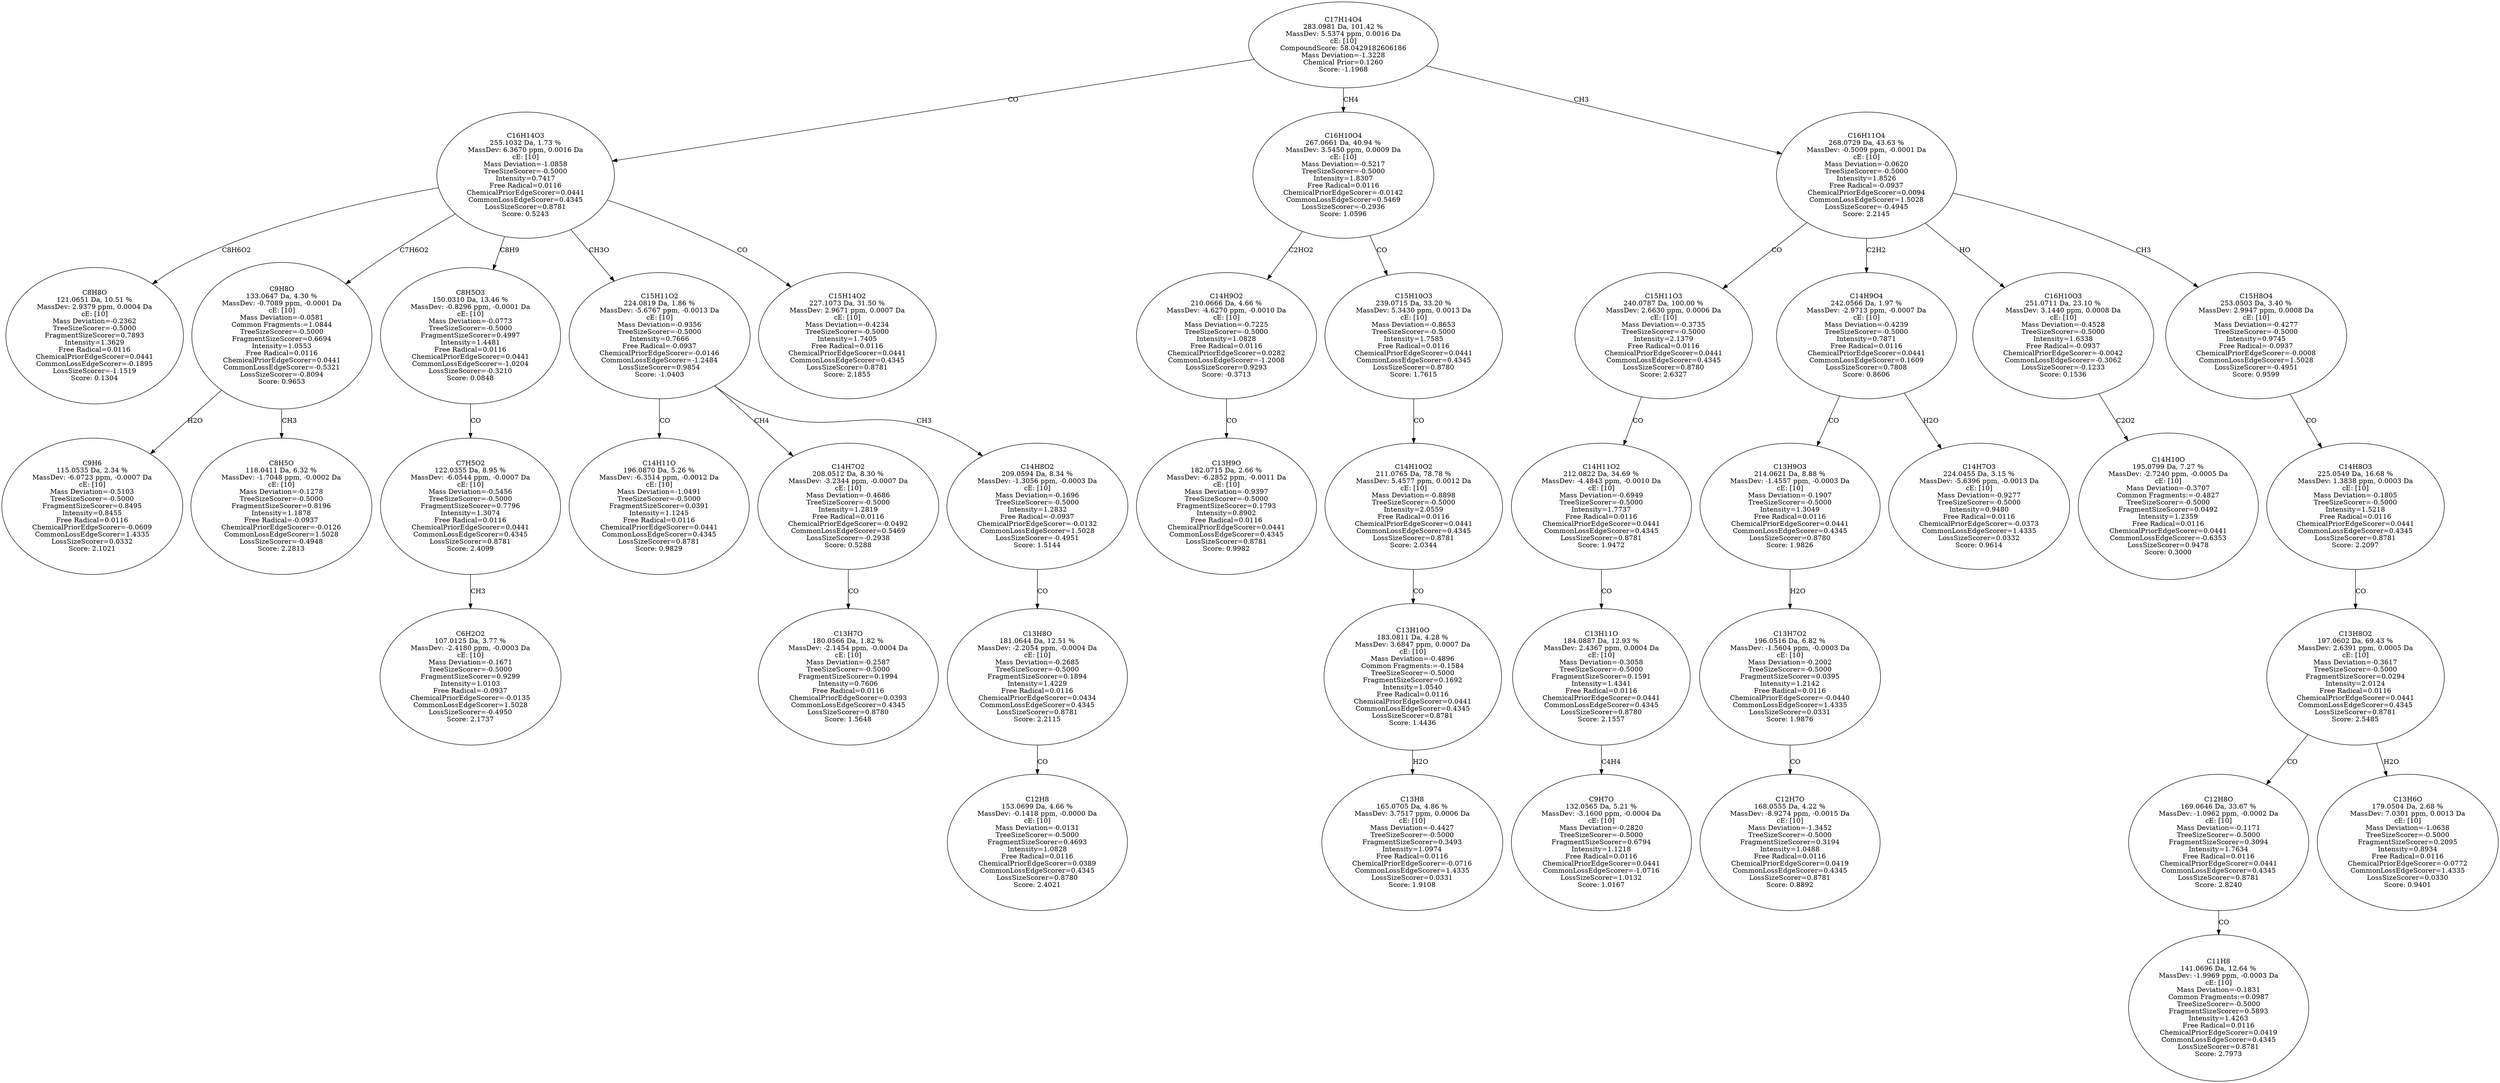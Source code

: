strict digraph {
v1 [label="C8H8O\n121.0651 Da, 10.51 %\nMassDev: 2.9379 ppm, 0.0004 Da\ncE: [10]\nMass Deviation=-0.2362\nTreeSizeScorer=-0.5000\nFragmentSizeScorer=0.7893\nIntensity=1.3629\nFree Radical=0.0116\nChemicalPriorEdgeScorer=0.0441\nCommonLossEdgeScorer=-0.1895\nLossSizeScorer=-1.1519\nScore: 0.1304"];
v2 [label="C9H6\n115.0535 Da, 2.34 %\nMassDev: -6.0723 ppm, -0.0007 Da\ncE: [10]\nMass Deviation=-0.5103\nTreeSizeScorer=-0.5000\nFragmentSizeScorer=0.8495\nIntensity=0.8455\nFree Radical=0.0116\nChemicalPriorEdgeScorer=-0.0609\nCommonLossEdgeScorer=1.4335\nLossSizeScorer=0.0332\nScore: 2.1021"];
v3 [label="C8H5O\n118.0411 Da, 6.32 %\nMassDev: -1.7048 ppm, -0.0002 Da\ncE: [10]\nMass Deviation=-0.1278\nTreeSizeScorer=-0.5000\nFragmentSizeScorer=0.8196\nIntensity=1.1878\nFree Radical=-0.0937\nChemicalPriorEdgeScorer=-0.0126\nCommonLossEdgeScorer=1.5028\nLossSizeScorer=-0.4948\nScore: 2.2813"];
v4 [label="C9H8O\n133.0647 Da, 4.30 %\nMassDev: -0.7089 ppm, -0.0001 Da\ncE: [10]\nMass Deviation=-0.0581\nCommon Fragments:=1.0844\nTreeSizeScorer=-0.5000\nFragmentSizeScorer=0.6694\nIntensity=1.0553\nFree Radical=0.0116\nChemicalPriorEdgeScorer=0.0441\nCommonLossEdgeScorer=-0.5321\nLossSizeScorer=-0.8094\nScore: 0.9653"];
v5 [label="C6H2O2\n107.0125 Da, 3.77 %\nMassDev: -2.4180 ppm, -0.0003 Da\ncE: [10]\nMass Deviation=-0.1671\nTreeSizeScorer=-0.5000\nFragmentSizeScorer=0.9299\nIntensity=1.0103\nFree Radical=-0.0937\nChemicalPriorEdgeScorer=-0.0135\nCommonLossEdgeScorer=1.5028\nLossSizeScorer=-0.4950\nScore: 2.1737"];
v6 [label="C7H5O2\n122.0355 Da, 8.95 %\nMassDev: -6.0544 ppm, -0.0007 Da\ncE: [10]\nMass Deviation=-0.5456\nTreeSizeScorer=-0.5000\nFragmentSizeScorer=0.7796\nIntensity=1.3074\nFree Radical=0.0116\nChemicalPriorEdgeScorer=0.0441\nCommonLossEdgeScorer=0.4345\nLossSizeScorer=0.8781\nScore: 2.4099"];
v7 [label="C8H5O3\n150.0310 Da, 13.46 %\nMassDev: -0.8296 ppm, -0.0001 Da\ncE: [10]\nMass Deviation=-0.0773\nTreeSizeScorer=-0.5000\nFragmentSizeScorer=0.4997\nIntensity=1.4481\nFree Radical=0.0116\nChemicalPriorEdgeScorer=0.0441\nCommonLossEdgeScorer=-1.0204\nLossSizeScorer=-0.3210\nScore: 0.0848"];
v8 [label="C14H11O\n196.0870 Da, 5.26 %\nMassDev: -6.3514 ppm, -0.0012 Da\ncE: [10]\nMass Deviation=-1.0491\nTreeSizeScorer=-0.5000\nFragmentSizeScorer=0.0391\nIntensity=1.1245\nFree Radical=0.0116\nChemicalPriorEdgeScorer=0.0441\nCommonLossEdgeScorer=0.4345\nLossSizeScorer=0.8781\nScore: 0.9829"];
v9 [label="C13H7O\n180.0566 Da, 1.82 %\nMassDev: -2.1454 ppm, -0.0004 Da\ncE: [10]\nMass Deviation=-0.2587\nTreeSizeScorer=-0.5000\nFragmentSizeScorer=0.1994\nIntensity=0.7606\nFree Radical=0.0116\nChemicalPriorEdgeScorer=0.0393\nCommonLossEdgeScorer=0.4345\nLossSizeScorer=0.8780\nScore: 1.5648"];
v10 [label="C14H7O2\n208.0512 Da, 8.30 %\nMassDev: -3.2344 ppm, -0.0007 Da\ncE: [10]\nMass Deviation=-0.4686\nTreeSizeScorer=-0.5000\nIntensity=1.2819\nFree Radical=0.0116\nChemicalPriorEdgeScorer=-0.0492\nCommonLossEdgeScorer=0.5469\nLossSizeScorer=-0.2938\nScore: 0.5288"];
v11 [label="C12H8\n153.0699 Da, 4.66 %\nMassDev: -0.1418 ppm, -0.0000 Da\ncE: [10]\nMass Deviation=-0.0131\nTreeSizeScorer=-0.5000\nFragmentSizeScorer=0.4693\nIntensity=1.0828\nFree Radical=0.0116\nChemicalPriorEdgeScorer=0.0389\nCommonLossEdgeScorer=0.4345\nLossSizeScorer=0.8780\nScore: 2.4021"];
v12 [label="C13H8O\n181.0644 Da, 12.51 %\nMassDev: -2.2054 ppm, -0.0004 Da\ncE: [10]\nMass Deviation=-0.2685\nTreeSizeScorer=-0.5000\nFragmentSizeScorer=0.1894\nIntensity=1.4229\nFree Radical=0.0116\nChemicalPriorEdgeScorer=0.0434\nCommonLossEdgeScorer=0.4345\nLossSizeScorer=0.8781\nScore: 2.2115"];
v13 [label="C14H8O2\n209.0594 Da, 8.34 %\nMassDev: -1.3056 ppm, -0.0003 Da\ncE: [10]\nMass Deviation=-0.1696\nTreeSizeScorer=-0.5000\nIntensity=1.2832\nFree Radical=-0.0937\nChemicalPriorEdgeScorer=-0.0132\nCommonLossEdgeScorer=1.5028\nLossSizeScorer=-0.4951\nScore: 1.5144"];
v14 [label="C15H11O2\n224.0819 Da, 1.86 %\nMassDev: -5.6767 ppm, -0.0013 Da\ncE: [10]\nMass Deviation=-0.9356\nTreeSizeScorer=-0.5000\nIntensity=0.7666\nFree Radical=-0.0937\nChemicalPriorEdgeScorer=-0.0146\nCommonLossEdgeScorer=-1.2484\nLossSizeScorer=0.9854\nScore: -1.0403"];
v15 [label="C15H14O2\n227.1073 Da, 31.50 %\nMassDev: 2.9671 ppm, 0.0007 Da\ncE: [10]\nMass Deviation=-0.4234\nTreeSizeScorer=-0.5000\nIntensity=1.7405\nFree Radical=0.0116\nChemicalPriorEdgeScorer=0.0441\nCommonLossEdgeScorer=0.4345\nLossSizeScorer=0.8781\nScore: 2.1855"];
v16 [label="C16H14O3\n255.1032 Da, 1.73 %\nMassDev: 6.3670 ppm, 0.0016 Da\ncE: [10]\nMass Deviation=-1.0858\nTreeSizeScorer=-0.5000\nIntensity=0.7417\nFree Radical=0.0116\nChemicalPriorEdgeScorer=0.0441\nCommonLossEdgeScorer=0.4345\nLossSizeScorer=0.8781\nScore: 0.5243"];
v17 [label="C13H9O\n182.0715 Da, 2.66 %\nMassDev: -6.2852 ppm, -0.0011 Da\ncE: [10]\nMass Deviation=-0.9397\nTreeSizeScorer=-0.5000\nFragmentSizeScorer=0.1793\nIntensity=0.8902\nFree Radical=0.0116\nChemicalPriorEdgeScorer=0.0441\nCommonLossEdgeScorer=0.4345\nLossSizeScorer=0.8781\nScore: 0.9982"];
v18 [label="C14H9O2\n210.0666 Da, 4.66 %\nMassDev: -4.6270 ppm, -0.0010 Da\ncE: [10]\nMass Deviation=-0.7225\nTreeSizeScorer=-0.5000\nIntensity=1.0828\nFree Radical=0.0116\nChemicalPriorEdgeScorer=0.0282\nCommonLossEdgeScorer=-1.2008\nLossSizeScorer=0.9293\nScore: -0.3713"];
v19 [label="C13H8\n165.0705 Da, 4.86 %\nMassDev: 3.7517 ppm, 0.0006 Da\ncE: [10]\nMass Deviation=-0.4427\nTreeSizeScorer=-0.5000\nFragmentSizeScorer=0.3493\nIntensity=1.0974\nFree Radical=0.0116\nChemicalPriorEdgeScorer=-0.0716\nCommonLossEdgeScorer=1.4335\nLossSizeScorer=0.0331\nScore: 1.9108"];
v20 [label="C13H10O\n183.0811 Da, 4.28 %\nMassDev: 3.6847 ppm, 0.0007 Da\ncE: [10]\nMass Deviation=-0.4896\nCommon Fragments:=-0.1584\nTreeSizeScorer=-0.5000\nFragmentSizeScorer=0.1692\nIntensity=1.0540\nFree Radical=0.0116\nChemicalPriorEdgeScorer=0.0441\nCommonLossEdgeScorer=0.4345\nLossSizeScorer=0.8781\nScore: 1.4436"];
v21 [label="C14H10O2\n211.0765 Da, 78.78 %\nMassDev: 5.4577 ppm, 0.0012 Da\ncE: [10]\nMass Deviation=-0.8898\nTreeSizeScorer=-0.5000\nIntensity=2.0559\nFree Radical=0.0116\nChemicalPriorEdgeScorer=0.0441\nCommonLossEdgeScorer=0.4345\nLossSizeScorer=0.8781\nScore: 2.0344"];
v22 [label="C15H10O3\n239.0715 Da, 33.20 %\nMassDev: 5.3430 ppm, 0.0013 Da\ncE: [10]\nMass Deviation=-0.8653\nTreeSizeScorer=-0.5000\nIntensity=1.7585\nFree Radical=0.0116\nChemicalPriorEdgeScorer=0.0441\nCommonLossEdgeScorer=0.4345\nLossSizeScorer=0.8780\nScore: 1.7615"];
v23 [label="C16H10O4\n267.0661 Da, 40.94 %\nMassDev: 3.5450 ppm, 0.0009 Da\ncE: [10]\nMass Deviation=-0.5217\nTreeSizeScorer=-0.5000\nIntensity=1.8307\nFree Radical=0.0116\nChemicalPriorEdgeScorer=-0.0142\nCommonLossEdgeScorer=0.5469\nLossSizeScorer=-0.2936\nScore: 1.0596"];
v24 [label="C9H7O\n132.0565 Da, 5.21 %\nMassDev: -3.1600 ppm, -0.0004 Da\ncE: [10]\nMass Deviation=-0.2820\nTreeSizeScorer=-0.5000\nFragmentSizeScorer=0.6794\nIntensity=1.1218\nFree Radical=0.0116\nChemicalPriorEdgeScorer=0.0441\nCommonLossEdgeScorer=-1.0716\nLossSizeScorer=1.0132\nScore: 1.0167"];
v25 [label="C13H11O\n184.0887 Da, 12.93 %\nMassDev: 2.4367 ppm, 0.0004 Da\ncE: [10]\nMass Deviation=-0.3058\nTreeSizeScorer=-0.5000\nFragmentSizeScorer=0.1591\nIntensity=1.4341\nFree Radical=0.0116\nChemicalPriorEdgeScorer=0.0441\nCommonLossEdgeScorer=0.4345\nLossSizeScorer=0.8780\nScore: 2.1557"];
v26 [label="C14H11O2\n212.0822 Da, 34.69 %\nMassDev: -4.4843 ppm, -0.0010 Da\ncE: [10]\nMass Deviation=-0.6949\nTreeSizeScorer=-0.5000\nIntensity=1.7737\nFree Radical=0.0116\nChemicalPriorEdgeScorer=0.0441\nCommonLossEdgeScorer=0.4345\nLossSizeScorer=0.8781\nScore: 1.9472"];
v27 [label="C15H11O3\n240.0787 Da, 100.00 %\nMassDev: 2.6630 ppm, 0.0006 Da\ncE: [10]\nMass Deviation=-0.3735\nTreeSizeScorer=-0.5000\nIntensity=2.1379\nFree Radical=0.0116\nChemicalPriorEdgeScorer=0.0441\nCommonLossEdgeScorer=0.4345\nLossSizeScorer=0.8780\nScore: 2.6327"];
v28 [label="C12H7O\n168.0555 Da, 4.22 %\nMassDev: -8.9274 ppm, -0.0015 Da\ncE: [10]\nMass Deviation=-1.3452\nTreeSizeScorer=-0.5000\nFragmentSizeScorer=0.3194\nIntensity=1.0488\nFree Radical=0.0116\nChemicalPriorEdgeScorer=0.0419\nCommonLossEdgeScorer=0.4345\nLossSizeScorer=0.8781\nScore: 0.8892"];
v29 [label="C13H7O2\n196.0516 Da, 6.82 %\nMassDev: -1.5604 ppm, -0.0003 Da\ncE: [10]\nMass Deviation=-0.2002\nTreeSizeScorer=-0.5000\nFragmentSizeScorer=0.0395\nIntensity=1.2142\nFree Radical=0.0116\nChemicalPriorEdgeScorer=-0.0440\nCommonLossEdgeScorer=1.4335\nLossSizeScorer=0.0331\nScore: 1.9876"];
v30 [label="C13H9O3\n214.0621 Da, 8.88 %\nMassDev: -1.4557 ppm, -0.0003 Da\ncE: [10]\nMass Deviation=-0.1907\nTreeSizeScorer=-0.5000\nIntensity=1.3049\nFree Radical=0.0116\nChemicalPriorEdgeScorer=0.0441\nCommonLossEdgeScorer=0.4345\nLossSizeScorer=0.8780\nScore: 1.9826"];
v31 [label="C14H7O3\n224.0455 Da, 3.15 %\nMassDev: -5.6396 ppm, -0.0013 Da\ncE: [10]\nMass Deviation=-0.9277\nTreeSizeScorer=-0.5000\nIntensity=0.9480\nFree Radical=0.0116\nChemicalPriorEdgeScorer=-0.0373\nCommonLossEdgeScorer=1.4335\nLossSizeScorer=0.0332\nScore: 0.9614"];
v32 [label="C14H9O4\n242.0566 Da, 1.97 %\nMassDev: -2.9713 ppm, -0.0007 Da\ncE: [10]\nMass Deviation=-0.4239\nTreeSizeScorer=-0.5000\nIntensity=0.7871\nFree Radical=0.0116\nChemicalPriorEdgeScorer=0.0441\nCommonLossEdgeScorer=0.1609\nLossSizeScorer=0.7808\nScore: 0.8606"];
v33 [label="C14H10O\n195.0799 Da, 7.27 %\nMassDev: -2.7240 ppm, -0.0005 Da\ncE: [10]\nMass Deviation=-0.3707\nCommon Fragments:=-0.4827\nTreeSizeScorer=-0.5000\nFragmentSizeScorer=0.0492\nIntensity=1.2359\nFree Radical=0.0116\nChemicalPriorEdgeScorer=0.0441\nCommonLossEdgeScorer=-0.6353\nLossSizeScorer=0.9478\nScore: 0.3000"];
v34 [label="C16H10O3\n251.0711 Da, 23.10 %\nMassDev: 3.1440 ppm, 0.0008 Da\ncE: [10]\nMass Deviation=-0.4528\nTreeSizeScorer=-0.5000\nIntensity=1.6338\nFree Radical=-0.0937\nChemicalPriorEdgeScorer=-0.0042\nCommonLossEdgeScorer=-0.3062\nLossSizeScorer=-0.1233\nScore: 0.1536"];
v35 [label="C11H8\n141.0696 Da, 12.64 %\nMassDev: -1.9969 ppm, -0.0003 Da\ncE: [10]\nMass Deviation=-0.1831\nCommon Fragments:=0.0987\nTreeSizeScorer=-0.5000\nFragmentSizeScorer=0.5893\nIntensity=1.4263\nFree Radical=0.0116\nChemicalPriorEdgeScorer=0.0419\nCommonLossEdgeScorer=0.4345\nLossSizeScorer=0.8781\nScore: 2.7973"];
v36 [label="C12H8O\n169.0646 Da, 33.67 %\nMassDev: -1.0962 ppm, -0.0002 Da\ncE: [10]\nMass Deviation=-0.1171\nTreeSizeScorer=-0.5000\nFragmentSizeScorer=0.3094\nIntensity=1.7634\nFree Radical=0.0116\nChemicalPriorEdgeScorer=0.0441\nCommonLossEdgeScorer=0.4345\nLossSizeScorer=0.8781\nScore: 2.8240"];
v37 [label="C13H6O\n179.0504 Da, 2.68 %\nMassDev: 7.0301 ppm, 0.0013 Da\ncE: [10]\nMass Deviation=-1.0638\nTreeSizeScorer=-0.5000\nFragmentSizeScorer=0.2095\nIntensity=0.8934\nFree Radical=0.0116\nChemicalPriorEdgeScorer=-0.0772\nCommonLossEdgeScorer=1.4335\nLossSizeScorer=0.0330\nScore: 0.9401"];
v38 [label="C13H8O2\n197.0602 Da, 69.43 %\nMassDev: 2.6391 ppm, 0.0005 Da\ncE: [10]\nMass Deviation=-0.3617\nTreeSizeScorer=-0.5000\nFragmentSizeScorer=0.0294\nIntensity=2.0124\nFree Radical=0.0116\nChemicalPriorEdgeScorer=0.0441\nCommonLossEdgeScorer=0.4345\nLossSizeScorer=0.8781\nScore: 2.5485"];
v39 [label="C14H8O3\n225.0549 Da, 16.68 %\nMassDev: 1.3838 ppm, 0.0003 Da\ncE: [10]\nMass Deviation=-0.1805\nTreeSizeScorer=-0.5000\nIntensity=1.5218\nFree Radical=0.0116\nChemicalPriorEdgeScorer=0.0441\nCommonLossEdgeScorer=0.4345\nLossSizeScorer=0.8781\nScore: 2.2097"];
v40 [label="C15H8O4\n253.0503 Da, 3.40 %\nMassDev: 2.9947 ppm, 0.0008 Da\ncE: [10]\nMass Deviation=-0.4277\nTreeSizeScorer=-0.5000\nIntensity=0.9745\nFree Radical=-0.0937\nChemicalPriorEdgeScorer=-0.0008\nCommonLossEdgeScorer=1.5028\nLossSizeScorer=-0.4951\nScore: 0.9599"];
v41 [label="C16H11O4\n268.0729 Da, 43.63 %\nMassDev: -0.5009 ppm, -0.0001 Da\ncE: [10]\nMass Deviation=-0.0620\nTreeSizeScorer=-0.5000\nIntensity=1.8526\nFree Radical=-0.0937\nChemicalPriorEdgeScorer=0.0094\nCommonLossEdgeScorer=1.5028\nLossSizeScorer=-0.4945\nScore: 2.2145"];
v42 [label="C17H14O4\n283.0981 Da, 101.42 %\nMassDev: 5.5374 ppm, 0.0016 Da\ncE: [10]\nCompoundScore: 58.0429182606186\nMass Deviation=-1.3228\nChemical Prior=0.1260\nScore: -1.1968"];
v16 -> v1 [label="C8H6O2"];
v4 -> v2 [label="H2O"];
v4 -> v3 [label="CH3"];
v16 -> v4 [label="C7H6O2"];
v6 -> v5 [label="CH3"];
v7 -> v6 [label="CO"];
v16 -> v7 [label="C8H9"];
v14 -> v8 [label="CO"];
v10 -> v9 [label="CO"];
v14 -> v10 [label="CH4"];
v12 -> v11 [label="CO"];
v13 -> v12 [label="CO"];
v14 -> v13 [label="CH3"];
v16 -> v14 [label="CH3O"];
v16 -> v15 [label="CO"];
v42 -> v16 [label="CO"];
v18 -> v17 [label="CO"];
v23 -> v18 [label="C2HO2"];
v20 -> v19 [label="H2O"];
v21 -> v20 [label="CO"];
v22 -> v21 [label="CO"];
v23 -> v22 [label="CO"];
v42 -> v23 [label="CH4"];
v25 -> v24 [label="C4H4"];
v26 -> v25 [label="CO"];
v27 -> v26 [label="CO"];
v41 -> v27 [label="CO"];
v29 -> v28 [label="CO"];
v30 -> v29 [label="H2O"];
v32 -> v30 [label="CO"];
v32 -> v31 [label="H2O"];
v41 -> v32 [label="C2H2"];
v34 -> v33 [label="C2O2"];
v41 -> v34 [label="HO"];
v36 -> v35 [label="CO"];
v38 -> v36 [label="CO"];
v38 -> v37 [label="H2O"];
v39 -> v38 [label="CO"];
v40 -> v39 [label="CO"];
v41 -> v40 [label="CH3"];
v42 -> v41 [label="CH3"];
}